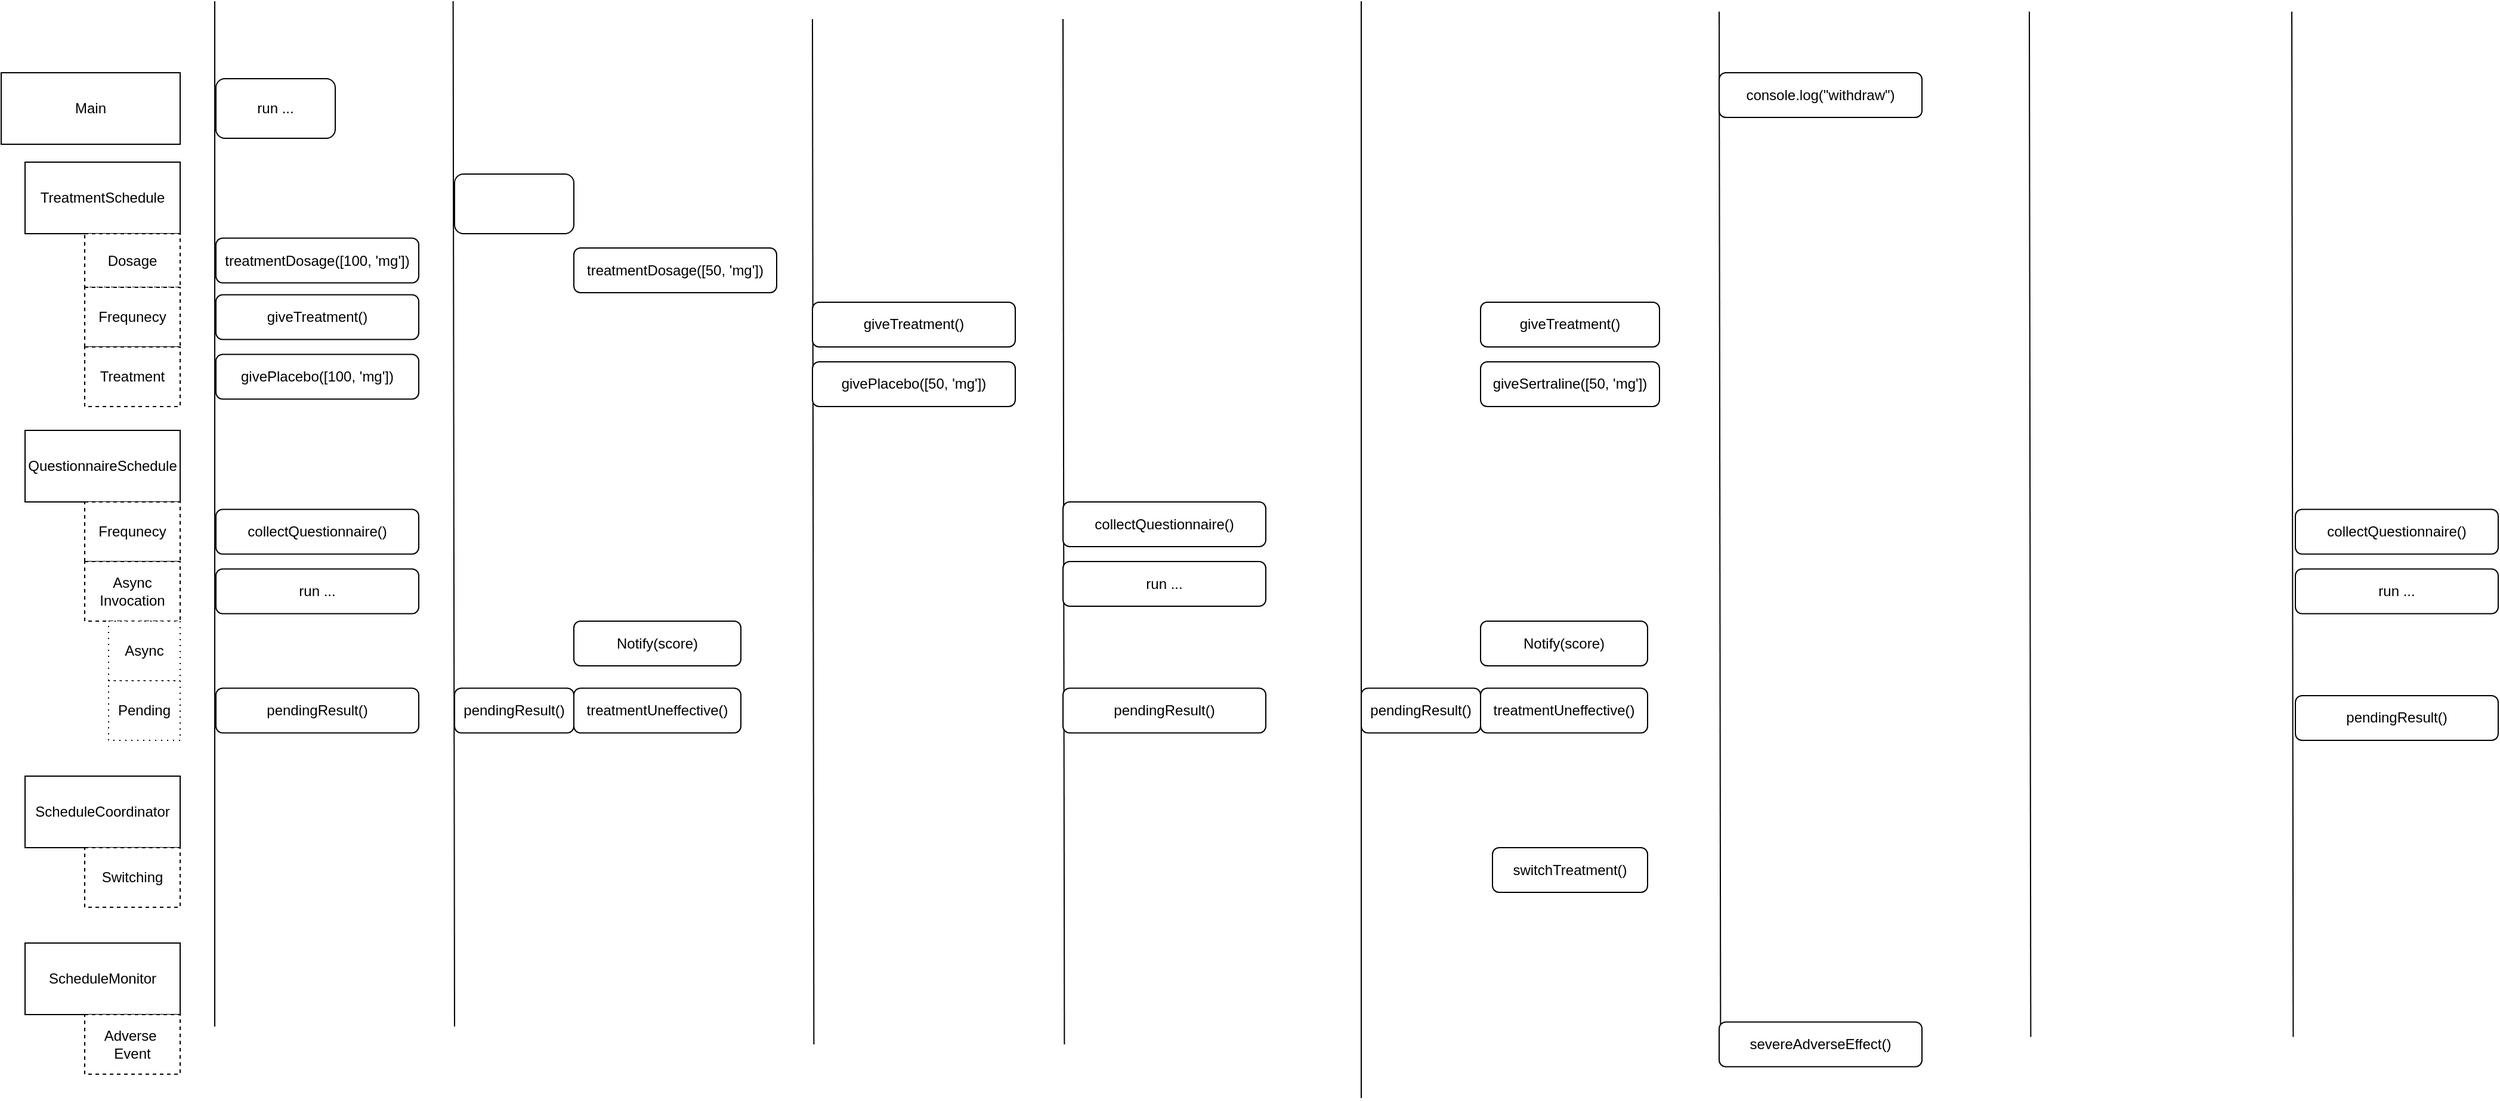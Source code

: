 <mxfile version="23.1.1" type="device">
  <diagram name="Page 1" id="JYS1dlGiIfR9Ppf5420F">
    <mxGraphModel dx="1289" dy="842" grid="1" gridSize="10" guides="1" tooltips="1" connect="1" arrows="1" fold="1" page="1" pageScale="1" pageWidth="827" pageHeight="1169" math="0" shadow="0">
      <root>
        <mxCell id="0" />
        <mxCell id="1" parent="0" />
        <mxCell id="fRgV43Z3tNAUoXxM1xi4-1" value="Main" style="rounded=0;whiteSpace=wrap;html=1;" vertex="1" parent="1">
          <mxGeometry x="60" y="160" width="150" height="60" as="geometry" />
        </mxCell>
        <mxCell id="fRgV43Z3tNAUoXxM1xi4-2" value="TreatmentSchedule" style="rounded=0;whiteSpace=wrap;html=1;" vertex="1" parent="1">
          <mxGeometry x="80" y="235" width="130" height="60" as="geometry" />
        </mxCell>
        <mxCell id="fRgV43Z3tNAUoXxM1xi4-3" value="QuestionnaireSchedule" style="rounded=0;whiteSpace=wrap;html=1;" vertex="1" parent="1">
          <mxGeometry x="80" y="460" width="130" height="60" as="geometry" />
        </mxCell>
        <mxCell id="fRgV43Z3tNAUoXxM1xi4-4" value="run ..." style="rounded=1;whiteSpace=wrap;html=1;" vertex="1" parent="1">
          <mxGeometry x="240" y="165" width="100" height="50" as="geometry" />
        </mxCell>
        <mxCell id="fRgV43Z3tNAUoXxM1xi4-5" value="" style="rounded=1;whiteSpace=wrap;html=1;" vertex="1" parent="1">
          <mxGeometry x="440" y="245" width="100" height="50" as="geometry" />
        </mxCell>
        <mxCell id="fRgV43Z3tNAUoXxM1xi4-6" value="" style="endArrow=none;html=1;rounded=0;" edge="1" parent="1">
          <mxGeometry width="50" height="50" relative="1" as="geometry">
            <mxPoint x="239" y="960" as="sourcePoint" />
            <mxPoint x="239" y="100" as="targetPoint" />
          </mxGeometry>
        </mxCell>
        <mxCell id="fRgV43Z3tNAUoXxM1xi4-7" value="" style="endArrow=none;html=1;rounded=0;" edge="1" parent="1">
          <mxGeometry width="50" height="50" relative="1" as="geometry">
            <mxPoint x="440" y="960" as="sourcePoint" />
            <mxPoint x="438.82" y="100" as="targetPoint" />
          </mxGeometry>
        </mxCell>
        <mxCell id="fRgV43Z3tNAUoXxM1xi4-8" value="Dosage" style="rounded=0;whiteSpace=wrap;html=1;dashed=1;" vertex="1" parent="1">
          <mxGeometry x="130" y="295" width="80" height="45" as="geometry" />
        </mxCell>
        <mxCell id="fRgV43Z3tNAUoXxM1xi4-9" value="Frequnecy" style="rounded=0;whiteSpace=wrap;html=1;dashed=1;" vertex="1" parent="1">
          <mxGeometry x="130" y="340" width="80" height="50" as="geometry" />
        </mxCell>
        <mxCell id="fRgV43Z3tNAUoXxM1xi4-10" value="Treatment" style="rounded=0;whiteSpace=wrap;html=1;dashed=1;" vertex="1" parent="1">
          <mxGeometry x="130" y="390" width="80" height="50" as="geometry" />
        </mxCell>
        <mxCell id="fRgV43Z3tNAUoXxM1xi4-11" value="Frequnecy" style="rounded=0;whiteSpace=wrap;html=1;dashed=1;" vertex="1" parent="1">
          <mxGeometry x="130" y="520" width="80" height="50" as="geometry" />
        </mxCell>
        <mxCell id="fRgV43Z3tNAUoXxM1xi4-12" value="Async Invocation" style="rounded=0;whiteSpace=wrap;html=1;dashed=1;" vertex="1" parent="1">
          <mxGeometry x="130" y="570" width="80" height="50" as="geometry" />
        </mxCell>
        <mxCell id="fRgV43Z3tNAUoXxM1xi4-13" value="ScheduleCoordinator" style="rounded=0;whiteSpace=wrap;html=1;" vertex="1" parent="1">
          <mxGeometry x="80" y="750" width="130" height="60" as="geometry" />
        </mxCell>
        <mxCell id="fRgV43Z3tNAUoXxM1xi4-14" value="ScheduleMonitor" style="rounded=0;whiteSpace=wrap;html=1;" vertex="1" parent="1">
          <mxGeometry x="80" y="890" width="130" height="60" as="geometry" />
        </mxCell>
        <mxCell id="fRgV43Z3tNAUoXxM1xi4-15" value="Adverse&amp;nbsp; Event" style="rounded=0;whiteSpace=wrap;html=1;dashed=1;" vertex="1" parent="1">
          <mxGeometry x="130" y="950" width="80" height="50" as="geometry" />
        </mxCell>
        <mxCell id="fRgV43Z3tNAUoXxM1xi4-16" value="Switching" style="rounded=0;whiteSpace=wrap;html=1;dashed=1;" vertex="1" parent="1">
          <mxGeometry x="130" y="810" width="80" height="50" as="geometry" />
        </mxCell>
        <mxCell id="fRgV43Z3tNAUoXxM1xi4-17" value="treatmentDosage([100, &#39;mg&#39;])" style="rounded=1;whiteSpace=wrap;html=1;" vertex="1" parent="1">
          <mxGeometry x="240" y="298.75" width="170" height="37.5" as="geometry" />
        </mxCell>
        <mxCell id="fRgV43Z3tNAUoXxM1xi4-18" value="giveTreatment()" style="rounded=1;whiteSpace=wrap;html=1;" vertex="1" parent="1">
          <mxGeometry x="240" y="346.25" width="170" height="37.5" as="geometry" />
        </mxCell>
        <mxCell id="fRgV43Z3tNAUoXxM1xi4-19" value="givePlacebo([100, &#39;mg&#39;])" style="rounded=1;whiteSpace=wrap;html=1;" vertex="1" parent="1">
          <mxGeometry x="240" y="396.25" width="170" height="37.5" as="geometry" />
        </mxCell>
        <mxCell id="fRgV43Z3tNAUoXxM1xi4-20" value="collectQuestionnaire()" style="rounded=1;whiteSpace=wrap;html=1;" vertex="1" parent="1">
          <mxGeometry x="240" y="526.25" width="170" height="37.5" as="geometry" />
        </mxCell>
        <mxCell id="fRgV43Z3tNAUoXxM1xi4-21" value="run ..." style="rounded=1;whiteSpace=wrap;html=1;" vertex="1" parent="1">
          <mxGeometry x="240" y="576.25" width="170" height="37.5" as="geometry" />
        </mxCell>
        <mxCell id="fRgV43Z3tNAUoXxM1xi4-22" value="Async" style="rounded=0;whiteSpace=wrap;html=1;dashed=1;dashPattern=1 4;" vertex="1" parent="1">
          <mxGeometry x="150" y="620" width="60" height="50" as="geometry" />
        </mxCell>
        <mxCell id="fRgV43Z3tNAUoXxM1xi4-23" value="Pending" style="rounded=0;whiteSpace=wrap;html=1;dashed=1;dashPattern=1 4;" vertex="1" parent="1">
          <mxGeometry x="150" y="670" width="60" height="50" as="geometry" />
        </mxCell>
        <mxCell id="fRgV43Z3tNAUoXxM1xi4-24" value="pendingResult()" style="rounded=1;whiteSpace=wrap;html=1;" vertex="1" parent="1">
          <mxGeometry x="240" y="676.25" width="170" height="37.5" as="geometry" />
        </mxCell>
        <mxCell id="fRgV43Z3tNAUoXxM1xi4-25" value="pendingResult()" style="rounded=1;whiteSpace=wrap;html=1;" vertex="1" parent="1">
          <mxGeometry x="440" y="676.25" width="100" height="37.5" as="geometry" />
        </mxCell>
        <mxCell id="fRgV43Z3tNAUoXxM1xi4-26" value="Notify(score)" style="rounded=1;whiteSpace=wrap;html=1;" vertex="1" parent="1">
          <mxGeometry x="540" y="620" width="140" height="37.5" as="geometry" />
        </mxCell>
        <mxCell id="fRgV43Z3tNAUoXxM1xi4-27" value="treatmentUneffective()" style="rounded=1;whiteSpace=wrap;html=1;" vertex="1" parent="1">
          <mxGeometry x="540" y="676.25" width="140" height="37.5" as="geometry" />
        </mxCell>
        <mxCell id="fRgV43Z3tNAUoXxM1xi4-28" value="treatmentDosage([50, &#39;mg&#39;])" style="rounded=1;whiteSpace=wrap;html=1;" vertex="1" parent="1">
          <mxGeometry x="540" y="307" width="170" height="37.5" as="geometry" />
        </mxCell>
        <mxCell id="fRgV43Z3tNAUoXxM1xi4-29" value="" style="endArrow=none;html=1;rounded=0;" edge="1" parent="1">
          <mxGeometry width="50" height="50" relative="1" as="geometry">
            <mxPoint x="741.18" y="975" as="sourcePoint" />
            <mxPoint x="740" y="115" as="targetPoint" />
          </mxGeometry>
        </mxCell>
        <mxCell id="fRgV43Z3tNAUoXxM1xi4-30" value="giveTreatment()" style="rounded=1;whiteSpace=wrap;html=1;" vertex="1" parent="1">
          <mxGeometry x="740" y="352.5" width="170" height="37.5" as="geometry" />
        </mxCell>
        <mxCell id="fRgV43Z3tNAUoXxM1xi4-31" value="givePlacebo([50, &#39;mg&#39;])" style="rounded=1;whiteSpace=wrap;html=1;" vertex="1" parent="1">
          <mxGeometry x="740" y="402.5" width="170" height="37.5" as="geometry" />
        </mxCell>
        <mxCell id="fRgV43Z3tNAUoXxM1xi4-32" value="" style="endArrow=none;html=1;rounded=0;" edge="1" parent="1">
          <mxGeometry width="50" height="50" relative="1" as="geometry">
            <mxPoint x="951.18" y="975" as="sourcePoint" />
            <mxPoint x="950" y="115" as="targetPoint" />
          </mxGeometry>
        </mxCell>
        <mxCell id="fRgV43Z3tNAUoXxM1xi4-33" value="collectQuestionnaire()" style="rounded=1;whiteSpace=wrap;html=1;" vertex="1" parent="1">
          <mxGeometry x="950" y="520" width="170" height="37.5" as="geometry" />
        </mxCell>
        <mxCell id="fRgV43Z3tNAUoXxM1xi4-34" value="run ..." style="rounded=1;whiteSpace=wrap;html=1;" vertex="1" parent="1">
          <mxGeometry x="950" y="570" width="170" height="37.5" as="geometry" />
        </mxCell>
        <mxCell id="fRgV43Z3tNAUoXxM1xi4-35" value="pendingResult()" style="rounded=1;whiteSpace=wrap;html=1;" vertex="1" parent="1">
          <mxGeometry x="950" y="676.25" width="170" height="37.5" as="geometry" />
        </mxCell>
        <mxCell id="fRgV43Z3tNAUoXxM1xi4-36" value="pendingResult()" style="rounded=1;whiteSpace=wrap;html=1;" vertex="1" parent="1">
          <mxGeometry x="1200" y="676.25" width="100" height="37.5" as="geometry" />
        </mxCell>
        <mxCell id="fRgV43Z3tNAUoXxM1xi4-37" value="Notify(score)" style="rounded=1;whiteSpace=wrap;html=1;" vertex="1" parent="1">
          <mxGeometry x="1300" y="620" width="140" height="37.5" as="geometry" />
        </mxCell>
        <mxCell id="fRgV43Z3tNAUoXxM1xi4-38" value="treatmentUneffective()" style="rounded=1;whiteSpace=wrap;html=1;" vertex="1" parent="1">
          <mxGeometry x="1300" y="676.25" width="140" height="37.5" as="geometry" />
        </mxCell>
        <mxCell id="fRgV43Z3tNAUoXxM1xi4-39" value="" style="endArrow=none;html=1;rounded=0;" edge="1" parent="1">
          <mxGeometry width="50" height="50" relative="1" as="geometry">
            <mxPoint x="1200" y="1020" as="sourcePoint" />
            <mxPoint x="1200" y="100" as="targetPoint" />
          </mxGeometry>
        </mxCell>
        <mxCell id="fRgV43Z3tNAUoXxM1xi4-40" value="giveTreatment()" style="rounded=1;whiteSpace=wrap;html=1;" vertex="1" parent="1">
          <mxGeometry x="1300" y="352.5" width="150" height="37.5" as="geometry" />
        </mxCell>
        <mxCell id="fRgV43Z3tNAUoXxM1xi4-41" value="&lt;div&gt;switchTreatment()&lt;/div&gt;" style="rounded=1;whiteSpace=wrap;html=1;" vertex="1" parent="1">
          <mxGeometry x="1310" y="810" width="130" height="37.5" as="geometry" />
        </mxCell>
        <mxCell id="fRgV43Z3tNAUoXxM1xi4-42" value="giveSertraline([50, &#39;mg&#39;])" style="rounded=1;whiteSpace=wrap;html=1;" vertex="1" parent="1">
          <mxGeometry x="1300" y="402.5" width="150" height="37.5" as="geometry" />
        </mxCell>
        <mxCell id="fRgV43Z3tNAUoXxM1xi4-43" value="" style="endArrow=none;html=1;rounded=0;" edge="1" parent="1">
          <mxGeometry width="50" height="50" relative="1" as="geometry">
            <mxPoint x="1501.18" y="968.75" as="sourcePoint" />
            <mxPoint x="1500" y="108.75" as="targetPoint" />
          </mxGeometry>
        </mxCell>
        <mxCell id="fRgV43Z3tNAUoXxM1xi4-44" value="severeAdverseEffect()" style="rounded=1;whiteSpace=wrap;html=1;" vertex="1" parent="1">
          <mxGeometry x="1500" y="956.25" width="170" height="37.5" as="geometry" />
        </mxCell>
        <mxCell id="fRgV43Z3tNAUoXxM1xi4-45" value="console.log(&quot;withdraw&quot;)" style="rounded=1;whiteSpace=wrap;html=1;" vertex="1" parent="1">
          <mxGeometry x="1500" y="160" width="170" height="37.5" as="geometry" />
        </mxCell>
        <mxCell id="fRgV43Z3tNAUoXxM1xi4-46" value="" style="endArrow=none;html=1;rounded=0;" edge="1" parent="1">
          <mxGeometry width="50" height="50" relative="1" as="geometry">
            <mxPoint x="1761.18" y="968.75" as="sourcePoint" />
            <mxPoint x="1760" y="108.75" as="targetPoint" />
          </mxGeometry>
        </mxCell>
        <mxCell id="fRgV43Z3tNAUoXxM1xi4-47" value="" style="endArrow=none;html=1;rounded=0;" edge="1" parent="1">
          <mxGeometry width="50" height="50" relative="1" as="geometry">
            <mxPoint x="1981.18" y="968.75" as="sourcePoint" />
            <mxPoint x="1980" y="108.75" as="targetPoint" />
          </mxGeometry>
        </mxCell>
        <mxCell id="fRgV43Z3tNAUoXxM1xi4-48" value="collectQuestionnaire()" style="rounded=1;whiteSpace=wrap;html=1;" vertex="1" parent="1">
          <mxGeometry x="1983" y="526.25" width="170" height="37.5" as="geometry" />
        </mxCell>
        <mxCell id="fRgV43Z3tNAUoXxM1xi4-49" value="run ..." style="rounded=1;whiteSpace=wrap;html=1;" vertex="1" parent="1">
          <mxGeometry x="1983" y="576.25" width="170" height="37.5" as="geometry" />
        </mxCell>
        <mxCell id="fRgV43Z3tNAUoXxM1xi4-50" value="pendingResult()" style="rounded=1;whiteSpace=wrap;html=1;" vertex="1" parent="1">
          <mxGeometry x="1983" y="682.5" width="170" height="37.5" as="geometry" />
        </mxCell>
      </root>
    </mxGraphModel>
  </diagram>
</mxfile>
